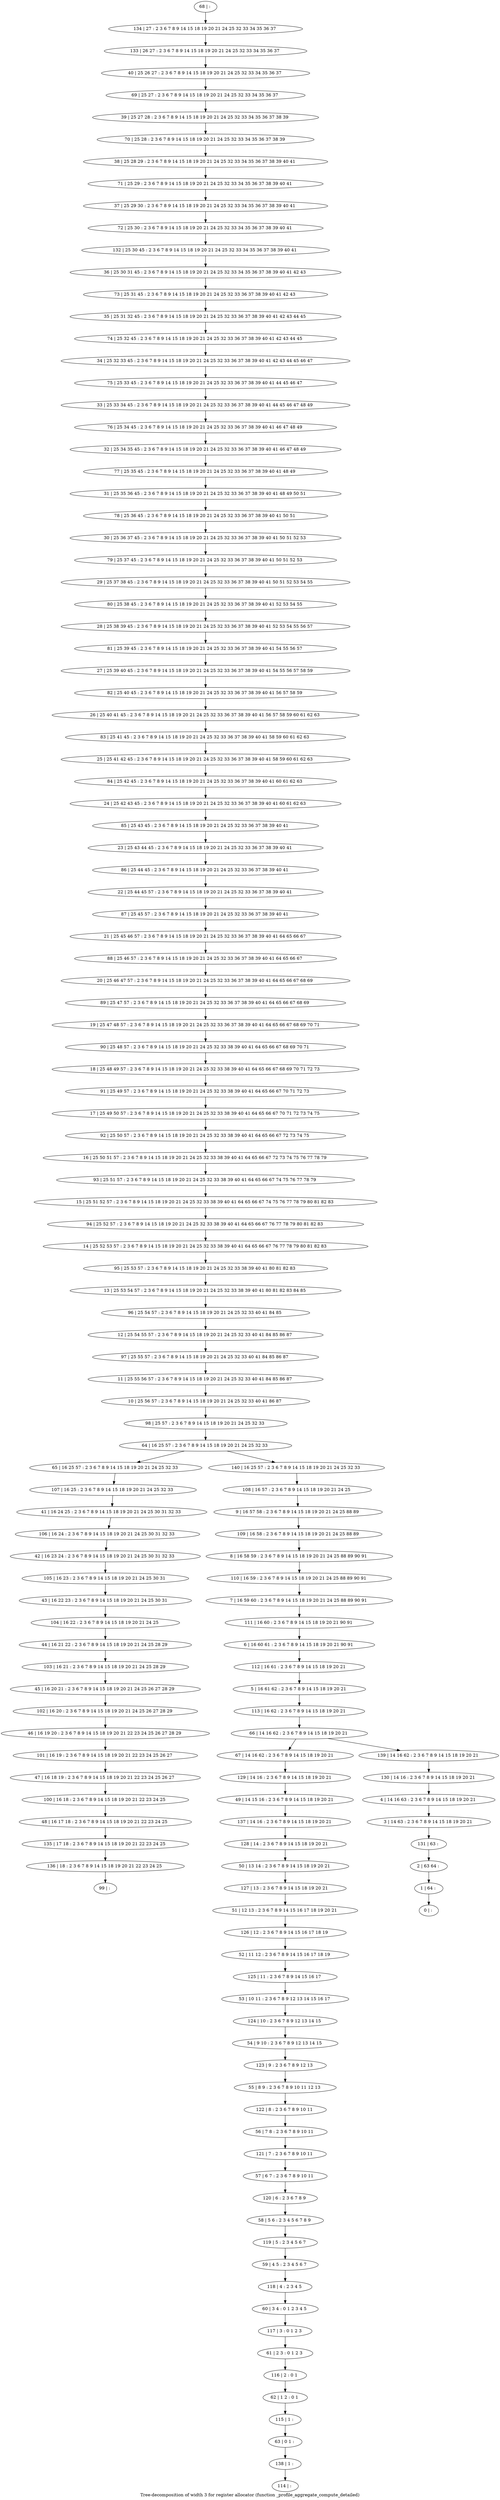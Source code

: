 digraph G {
graph [label="Tree-decomposition of width 3 for register allocator (function _profile_aggregate_compute_detailed)"]
0[label="0 | : "];
1[label="1 | 64 : "];
2[label="2 | 63 64 : "];
3[label="3 | 14 63 : 2 3 6 7 8 9 14 15 18 19 20 21 "];
4[label="4 | 14 16 63 : 2 3 6 7 8 9 14 15 18 19 20 21 "];
5[label="5 | 16 61 62 : 2 3 6 7 8 9 14 15 18 19 20 21 "];
6[label="6 | 16 60 61 : 2 3 6 7 8 9 14 15 18 19 20 21 90 91 "];
7[label="7 | 16 59 60 : 2 3 6 7 8 9 14 15 18 19 20 21 24 25 88 89 90 91 "];
8[label="8 | 16 58 59 : 2 3 6 7 8 9 14 15 18 19 20 21 24 25 88 89 90 91 "];
9[label="9 | 16 57 58 : 2 3 6 7 8 9 14 15 18 19 20 21 24 25 88 89 "];
10[label="10 | 25 56 57 : 2 3 6 7 8 9 14 15 18 19 20 21 24 25 32 33 40 41 86 87 "];
11[label="11 | 25 55 56 57 : 2 3 6 7 8 9 14 15 18 19 20 21 24 25 32 33 40 41 84 85 86 87 "];
12[label="12 | 25 54 55 57 : 2 3 6 7 8 9 14 15 18 19 20 21 24 25 32 33 40 41 84 85 86 87 "];
13[label="13 | 25 53 54 57 : 2 3 6 7 8 9 14 15 18 19 20 21 24 25 32 33 38 39 40 41 80 81 82 83 84 85 "];
14[label="14 | 25 52 53 57 : 2 3 6 7 8 9 14 15 18 19 20 21 24 25 32 33 38 39 40 41 64 65 66 67 76 77 78 79 80 81 82 83 "];
15[label="15 | 25 51 52 57 : 2 3 6 7 8 9 14 15 18 19 20 21 24 25 32 33 38 39 40 41 64 65 66 67 74 75 76 77 78 79 80 81 82 83 "];
16[label="16 | 25 50 51 57 : 2 3 6 7 8 9 14 15 18 19 20 21 24 25 32 33 38 39 40 41 64 65 66 67 72 73 74 75 76 77 78 79 "];
17[label="17 | 25 49 50 57 : 2 3 6 7 8 9 14 15 18 19 20 21 24 25 32 33 38 39 40 41 64 65 66 67 70 71 72 73 74 75 "];
18[label="18 | 25 48 49 57 : 2 3 6 7 8 9 14 15 18 19 20 21 24 25 32 33 38 39 40 41 64 65 66 67 68 69 70 71 72 73 "];
19[label="19 | 25 47 48 57 : 2 3 6 7 8 9 14 15 18 19 20 21 24 25 32 33 36 37 38 39 40 41 64 65 66 67 68 69 70 71 "];
20[label="20 | 25 46 47 57 : 2 3 6 7 8 9 14 15 18 19 20 21 24 25 32 33 36 37 38 39 40 41 64 65 66 67 68 69 "];
21[label="21 | 25 45 46 57 : 2 3 6 7 8 9 14 15 18 19 20 21 24 25 32 33 36 37 38 39 40 41 64 65 66 67 "];
22[label="22 | 25 44 45 57 : 2 3 6 7 8 9 14 15 18 19 20 21 24 25 32 33 36 37 38 39 40 41 "];
23[label="23 | 25 43 44 45 : 2 3 6 7 8 9 14 15 18 19 20 21 24 25 32 33 36 37 38 39 40 41 "];
24[label="24 | 25 42 43 45 : 2 3 6 7 8 9 14 15 18 19 20 21 24 25 32 33 36 37 38 39 40 41 60 61 62 63 "];
25[label="25 | 25 41 42 45 : 2 3 6 7 8 9 14 15 18 19 20 21 24 25 32 33 36 37 38 39 40 41 58 59 60 61 62 63 "];
26[label="26 | 25 40 41 45 : 2 3 6 7 8 9 14 15 18 19 20 21 24 25 32 33 36 37 38 39 40 41 56 57 58 59 60 61 62 63 "];
27[label="27 | 25 39 40 45 : 2 3 6 7 8 9 14 15 18 19 20 21 24 25 32 33 36 37 38 39 40 41 54 55 56 57 58 59 "];
28[label="28 | 25 38 39 45 : 2 3 6 7 8 9 14 15 18 19 20 21 24 25 32 33 36 37 38 39 40 41 52 53 54 55 56 57 "];
29[label="29 | 25 37 38 45 : 2 3 6 7 8 9 14 15 18 19 20 21 24 25 32 33 36 37 38 39 40 41 50 51 52 53 54 55 "];
30[label="30 | 25 36 37 45 : 2 3 6 7 8 9 14 15 18 19 20 21 24 25 32 33 36 37 38 39 40 41 50 51 52 53 "];
31[label="31 | 25 35 36 45 : 2 3 6 7 8 9 14 15 18 19 20 21 24 25 32 33 36 37 38 39 40 41 48 49 50 51 "];
32[label="32 | 25 34 35 45 : 2 3 6 7 8 9 14 15 18 19 20 21 24 25 32 33 36 37 38 39 40 41 46 47 48 49 "];
33[label="33 | 25 33 34 45 : 2 3 6 7 8 9 14 15 18 19 20 21 24 25 32 33 36 37 38 39 40 41 44 45 46 47 48 49 "];
34[label="34 | 25 32 33 45 : 2 3 6 7 8 9 14 15 18 19 20 21 24 25 32 33 36 37 38 39 40 41 42 43 44 45 46 47 "];
35[label="35 | 25 31 32 45 : 2 3 6 7 8 9 14 15 18 19 20 21 24 25 32 33 36 37 38 39 40 41 42 43 44 45 "];
36[label="36 | 25 30 31 45 : 2 3 6 7 8 9 14 15 18 19 20 21 24 25 32 33 34 35 36 37 38 39 40 41 42 43 "];
37[label="37 | 25 29 30 : 2 3 6 7 8 9 14 15 18 19 20 21 24 25 32 33 34 35 36 37 38 39 40 41 "];
38[label="38 | 25 28 29 : 2 3 6 7 8 9 14 15 18 19 20 21 24 25 32 33 34 35 36 37 38 39 40 41 "];
39[label="39 | 25 27 28 : 2 3 6 7 8 9 14 15 18 19 20 21 24 25 32 33 34 35 36 37 38 39 "];
40[label="40 | 25 26 27 : 2 3 6 7 8 9 14 15 18 19 20 21 24 25 32 33 34 35 36 37 "];
41[label="41 | 16 24 25 : 2 3 6 7 8 9 14 15 18 19 20 21 24 25 30 31 32 33 "];
42[label="42 | 16 23 24 : 2 3 6 7 8 9 14 15 18 19 20 21 24 25 30 31 32 33 "];
43[label="43 | 16 22 23 : 2 3 6 7 8 9 14 15 18 19 20 21 24 25 30 31 "];
44[label="44 | 16 21 22 : 2 3 6 7 8 9 14 15 18 19 20 21 24 25 28 29 "];
45[label="45 | 16 20 21 : 2 3 6 7 8 9 14 15 18 19 20 21 24 25 26 27 28 29 "];
46[label="46 | 16 19 20 : 2 3 6 7 8 9 14 15 18 19 20 21 22 23 24 25 26 27 28 29 "];
47[label="47 | 16 18 19 : 2 3 6 7 8 9 14 15 18 19 20 21 22 23 24 25 26 27 "];
48[label="48 | 16 17 18 : 2 3 6 7 8 9 14 15 18 19 20 21 22 23 24 25 "];
49[label="49 | 14 15 16 : 2 3 6 7 8 9 14 15 18 19 20 21 "];
50[label="50 | 13 14 : 2 3 6 7 8 9 14 15 18 19 20 21 "];
51[label="51 | 12 13 : 2 3 6 7 8 9 14 15 16 17 18 19 20 21 "];
52[label="52 | 11 12 : 2 3 6 7 8 9 14 15 16 17 18 19 "];
53[label="53 | 10 11 : 2 3 6 7 8 9 12 13 14 15 16 17 "];
54[label="54 | 9 10 : 2 3 6 7 8 9 12 13 14 15 "];
55[label="55 | 8 9 : 2 3 6 7 8 9 10 11 12 13 "];
56[label="56 | 7 8 : 2 3 6 7 8 9 10 11 "];
57[label="57 | 6 7 : 2 3 6 7 8 9 10 11 "];
58[label="58 | 5 6 : 2 3 4 5 6 7 8 9 "];
59[label="59 | 4 5 : 2 3 4 5 6 7 "];
60[label="60 | 3 4 : 0 1 2 3 4 5 "];
61[label="61 | 2 3 : 0 1 2 3 "];
62[label="62 | 1 2 : 0 1 "];
63[label="63 | 0 1 : "];
64[label="64 | 16 25 57 : 2 3 6 7 8 9 14 15 18 19 20 21 24 25 32 33 "];
65[label="65 | 16 25 57 : 2 3 6 7 8 9 14 15 18 19 20 21 24 25 32 33 "];
66[label="66 | 14 16 62 : 2 3 6 7 8 9 14 15 18 19 20 21 "];
67[label="67 | 14 16 62 : 2 3 6 7 8 9 14 15 18 19 20 21 "];
68[label="68 | : "];
69[label="69 | 25 27 : 2 3 6 7 8 9 14 15 18 19 20 21 24 25 32 33 34 35 36 37 "];
70[label="70 | 25 28 : 2 3 6 7 8 9 14 15 18 19 20 21 24 25 32 33 34 35 36 37 38 39 "];
71[label="71 | 25 29 : 2 3 6 7 8 9 14 15 18 19 20 21 24 25 32 33 34 35 36 37 38 39 40 41 "];
72[label="72 | 25 30 : 2 3 6 7 8 9 14 15 18 19 20 21 24 25 32 33 34 35 36 37 38 39 40 41 "];
73[label="73 | 25 31 45 : 2 3 6 7 8 9 14 15 18 19 20 21 24 25 32 33 36 37 38 39 40 41 42 43 "];
74[label="74 | 25 32 45 : 2 3 6 7 8 9 14 15 18 19 20 21 24 25 32 33 36 37 38 39 40 41 42 43 44 45 "];
75[label="75 | 25 33 45 : 2 3 6 7 8 9 14 15 18 19 20 21 24 25 32 33 36 37 38 39 40 41 44 45 46 47 "];
76[label="76 | 25 34 45 : 2 3 6 7 8 9 14 15 18 19 20 21 24 25 32 33 36 37 38 39 40 41 46 47 48 49 "];
77[label="77 | 25 35 45 : 2 3 6 7 8 9 14 15 18 19 20 21 24 25 32 33 36 37 38 39 40 41 48 49 "];
78[label="78 | 25 36 45 : 2 3 6 7 8 9 14 15 18 19 20 21 24 25 32 33 36 37 38 39 40 41 50 51 "];
79[label="79 | 25 37 45 : 2 3 6 7 8 9 14 15 18 19 20 21 24 25 32 33 36 37 38 39 40 41 50 51 52 53 "];
80[label="80 | 25 38 45 : 2 3 6 7 8 9 14 15 18 19 20 21 24 25 32 33 36 37 38 39 40 41 52 53 54 55 "];
81[label="81 | 25 39 45 : 2 3 6 7 8 9 14 15 18 19 20 21 24 25 32 33 36 37 38 39 40 41 54 55 56 57 "];
82[label="82 | 25 40 45 : 2 3 6 7 8 9 14 15 18 19 20 21 24 25 32 33 36 37 38 39 40 41 56 57 58 59 "];
83[label="83 | 25 41 45 : 2 3 6 7 8 9 14 15 18 19 20 21 24 25 32 33 36 37 38 39 40 41 58 59 60 61 62 63 "];
84[label="84 | 25 42 45 : 2 3 6 7 8 9 14 15 18 19 20 21 24 25 32 33 36 37 38 39 40 41 60 61 62 63 "];
85[label="85 | 25 43 45 : 2 3 6 7 8 9 14 15 18 19 20 21 24 25 32 33 36 37 38 39 40 41 "];
86[label="86 | 25 44 45 : 2 3 6 7 8 9 14 15 18 19 20 21 24 25 32 33 36 37 38 39 40 41 "];
87[label="87 | 25 45 57 : 2 3 6 7 8 9 14 15 18 19 20 21 24 25 32 33 36 37 38 39 40 41 "];
88[label="88 | 25 46 57 : 2 3 6 7 8 9 14 15 18 19 20 21 24 25 32 33 36 37 38 39 40 41 64 65 66 67 "];
89[label="89 | 25 47 57 : 2 3 6 7 8 9 14 15 18 19 20 21 24 25 32 33 36 37 38 39 40 41 64 65 66 67 68 69 "];
90[label="90 | 25 48 57 : 2 3 6 7 8 9 14 15 18 19 20 21 24 25 32 33 38 39 40 41 64 65 66 67 68 69 70 71 "];
91[label="91 | 25 49 57 : 2 3 6 7 8 9 14 15 18 19 20 21 24 25 32 33 38 39 40 41 64 65 66 67 70 71 72 73 "];
92[label="92 | 25 50 57 : 2 3 6 7 8 9 14 15 18 19 20 21 24 25 32 33 38 39 40 41 64 65 66 67 72 73 74 75 "];
93[label="93 | 25 51 57 : 2 3 6 7 8 9 14 15 18 19 20 21 24 25 32 33 38 39 40 41 64 65 66 67 74 75 76 77 78 79 "];
94[label="94 | 25 52 57 : 2 3 6 7 8 9 14 15 18 19 20 21 24 25 32 33 38 39 40 41 64 65 66 67 76 77 78 79 80 81 82 83 "];
95[label="95 | 25 53 57 : 2 3 6 7 8 9 14 15 18 19 20 21 24 25 32 33 38 39 40 41 80 81 82 83 "];
96[label="96 | 25 54 57 : 2 3 6 7 8 9 14 15 18 19 20 21 24 25 32 33 40 41 84 85 "];
97[label="97 | 25 55 57 : 2 3 6 7 8 9 14 15 18 19 20 21 24 25 32 33 40 41 84 85 86 87 "];
98[label="98 | 25 57 : 2 3 6 7 8 9 14 15 18 19 20 21 24 25 32 33 "];
99[label="99 | : "];
100[label="100 | 16 18 : 2 3 6 7 8 9 14 15 18 19 20 21 22 23 24 25 "];
101[label="101 | 16 19 : 2 3 6 7 8 9 14 15 18 19 20 21 22 23 24 25 26 27 "];
102[label="102 | 16 20 : 2 3 6 7 8 9 14 15 18 19 20 21 24 25 26 27 28 29 "];
103[label="103 | 16 21 : 2 3 6 7 8 9 14 15 18 19 20 21 24 25 28 29 "];
104[label="104 | 16 22 : 2 3 6 7 8 9 14 15 18 19 20 21 24 25 "];
105[label="105 | 16 23 : 2 3 6 7 8 9 14 15 18 19 20 21 24 25 30 31 "];
106[label="106 | 16 24 : 2 3 6 7 8 9 14 15 18 19 20 21 24 25 30 31 32 33 "];
107[label="107 | 16 25 : 2 3 6 7 8 9 14 15 18 19 20 21 24 25 32 33 "];
108[label="108 | 16 57 : 2 3 6 7 8 9 14 15 18 19 20 21 24 25 "];
109[label="109 | 16 58 : 2 3 6 7 8 9 14 15 18 19 20 21 24 25 88 89 "];
110[label="110 | 16 59 : 2 3 6 7 8 9 14 15 18 19 20 21 24 25 88 89 90 91 "];
111[label="111 | 16 60 : 2 3 6 7 8 9 14 15 18 19 20 21 90 91 "];
112[label="112 | 16 61 : 2 3 6 7 8 9 14 15 18 19 20 21 "];
113[label="113 | 16 62 : 2 3 6 7 8 9 14 15 18 19 20 21 "];
114[label="114 | : "];
115[label="115 | 1 : "];
116[label="116 | 2 : 0 1 "];
117[label="117 | 3 : 0 1 2 3 "];
118[label="118 | 4 : 2 3 4 5 "];
119[label="119 | 5 : 2 3 4 5 6 7 "];
120[label="120 | 6 : 2 3 6 7 8 9 "];
121[label="121 | 7 : 2 3 6 7 8 9 10 11 "];
122[label="122 | 8 : 2 3 6 7 8 9 10 11 "];
123[label="123 | 9 : 2 3 6 7 8 9 12 13 "];
124[label="124 | 10 : 2 3 6 7 8 9 12 13 14 15 "];
125[label="125 | 11 : 2 3 6 7 8 9 14 15 16 17 "];
126[label="126 | 12 : 2 3 6 7 8 9 14 15 16 17 18 19 "];
127[label="127 | 13 : 2 3 6 7 8 9 14 15 18 19 20 21 "];
128[label="128 | 14 : 2 3 6 7 8 9 14 15 18 19 20 21 "];
129[label="129 | 14 16 : 2 3 6 7 8 9 14 15 18 19 20 21 "];
130[label="130 | 14 16 : 2 3 6 7 8 9 14 15 18 19 20 21 "];
131[label="131 | 63 : "];
132[label="132 | 25 30 45 : 2 3 6 7 8 9 14 15 18 19 20 21 24 25 32 33 34 35 36 37 38 39 40 41 "];
133[label="133 | 26 27 : 2 3 6 7 8 9 14 15 18 19 20 21 24 25 32 33 34 35 36 37 "];
134[label="134 | 27 : 2 3 6 7 8 9 14 15 18 19 20 21 24 25 32 33 34 35 36 37 "];
135[label="135 | 17 18 : 2 3 6 7 8 9 14 15 18 19 20 21 22 23 24 25 "];
136[label="136 | 18 : 2 3 6 7 8 9 14 15 18 19 20 21 22 23 24 25 "];
137[label="137 | 14 16 : 2 3 6 7 8 9 14 15 18 19 20 21 "];
138[label="138 | 1 : "];
139[label="139 | 14 16 62 : 2 3 6 7 8 9 14 15 18 19 20 21 "];
140[label="140 | 16 25 57 : 2 3 6 7 8 9 14 15 18 19 20 21 24 25 32 33 "];
100->48 ;
47->100 ;
101->47 ;
46->101 ;
102->46 ;
45->102 ;
103->45 ;
44->103 ;
104->44 ;
43->104 ;
105->43 ;
42->105 ;
106->42 ;
41->106 ;
107->41 ;
65->107 ;
115->63 ;
62->115 ;
116->62 ;
61->116 ;
117->61 ;
60->117 ;
118->60 ;
59->118 ;
119->59 ;
58->119 ;
120->58 ;
57->120 ;
121->57 ;
56->121 ;
122->56 ;
55->122 ;
123->55 ;
54->123 ;
124->54 ;
53->124 ;
125->53 ;
52->125 ;
126->52 ;
51->126 ;
127->51 ;
50->127 ;
128->50 ;
129->49 ;
67->129 ;
48->135 ;
136->99 ;
135->136 ;
137->128 ;
49->137 ;
138->114 ;
63->138 ;
68->134 ;
134->133 ;
133->40 ;
40->69 ;
69->39 ;
39->70 ;
70->38 ;
38->71 ;
71->37 ;
37->72 ;
72->132 ;
132->36 ;
36->73 ;
73->35 ;
35->74 ;
74->34 ;
34->75 ;
75->33 ;
33->76 ;
76->32 ;
32->77 ;
77->31 ;
31->78 ;
78->30 ;
30->79 ;
79->29 ;
29->80 ;
80->28 ;
28->81 ;
81->27 ;
27->82 ;
82->26 ;
26->83 ;
83->25 ;
25->84 ;
84->24 ;
24->85 ;
85->23 ;
23->86 ;
86->22 ;
22->87 ;
87->21 ;
21->88 ;
88->20 ;
20->89 ;
89->19 ;
19->90 ;
90->18 ;
18->91 ;
91->17 ;
17->92 ;
92->16 ;
16->93 ;
93->15 ;
15->94 ;
94->14 ;
14->95 ;
95->13 ;
13->96 ;
96->12 ;
12->97 ;
97->11 ;
11->10 ;
10->98 ;
98->64 ;
108->9 ;
9->109 ;
109->8 ;
8->110 ;
110->7 ;
7->111 ;
111->6 ;
6->112 ;
112->5 ;
5->113 ;
113->66 ;
130->4 ;
4->3 ;
3->131 ;
131->2 ;
2->1 ;
1->0 ;
139->130 ;
140->108 ;
66->67 ;
66->139 ;
64->65 ;
64->140 ;
}
